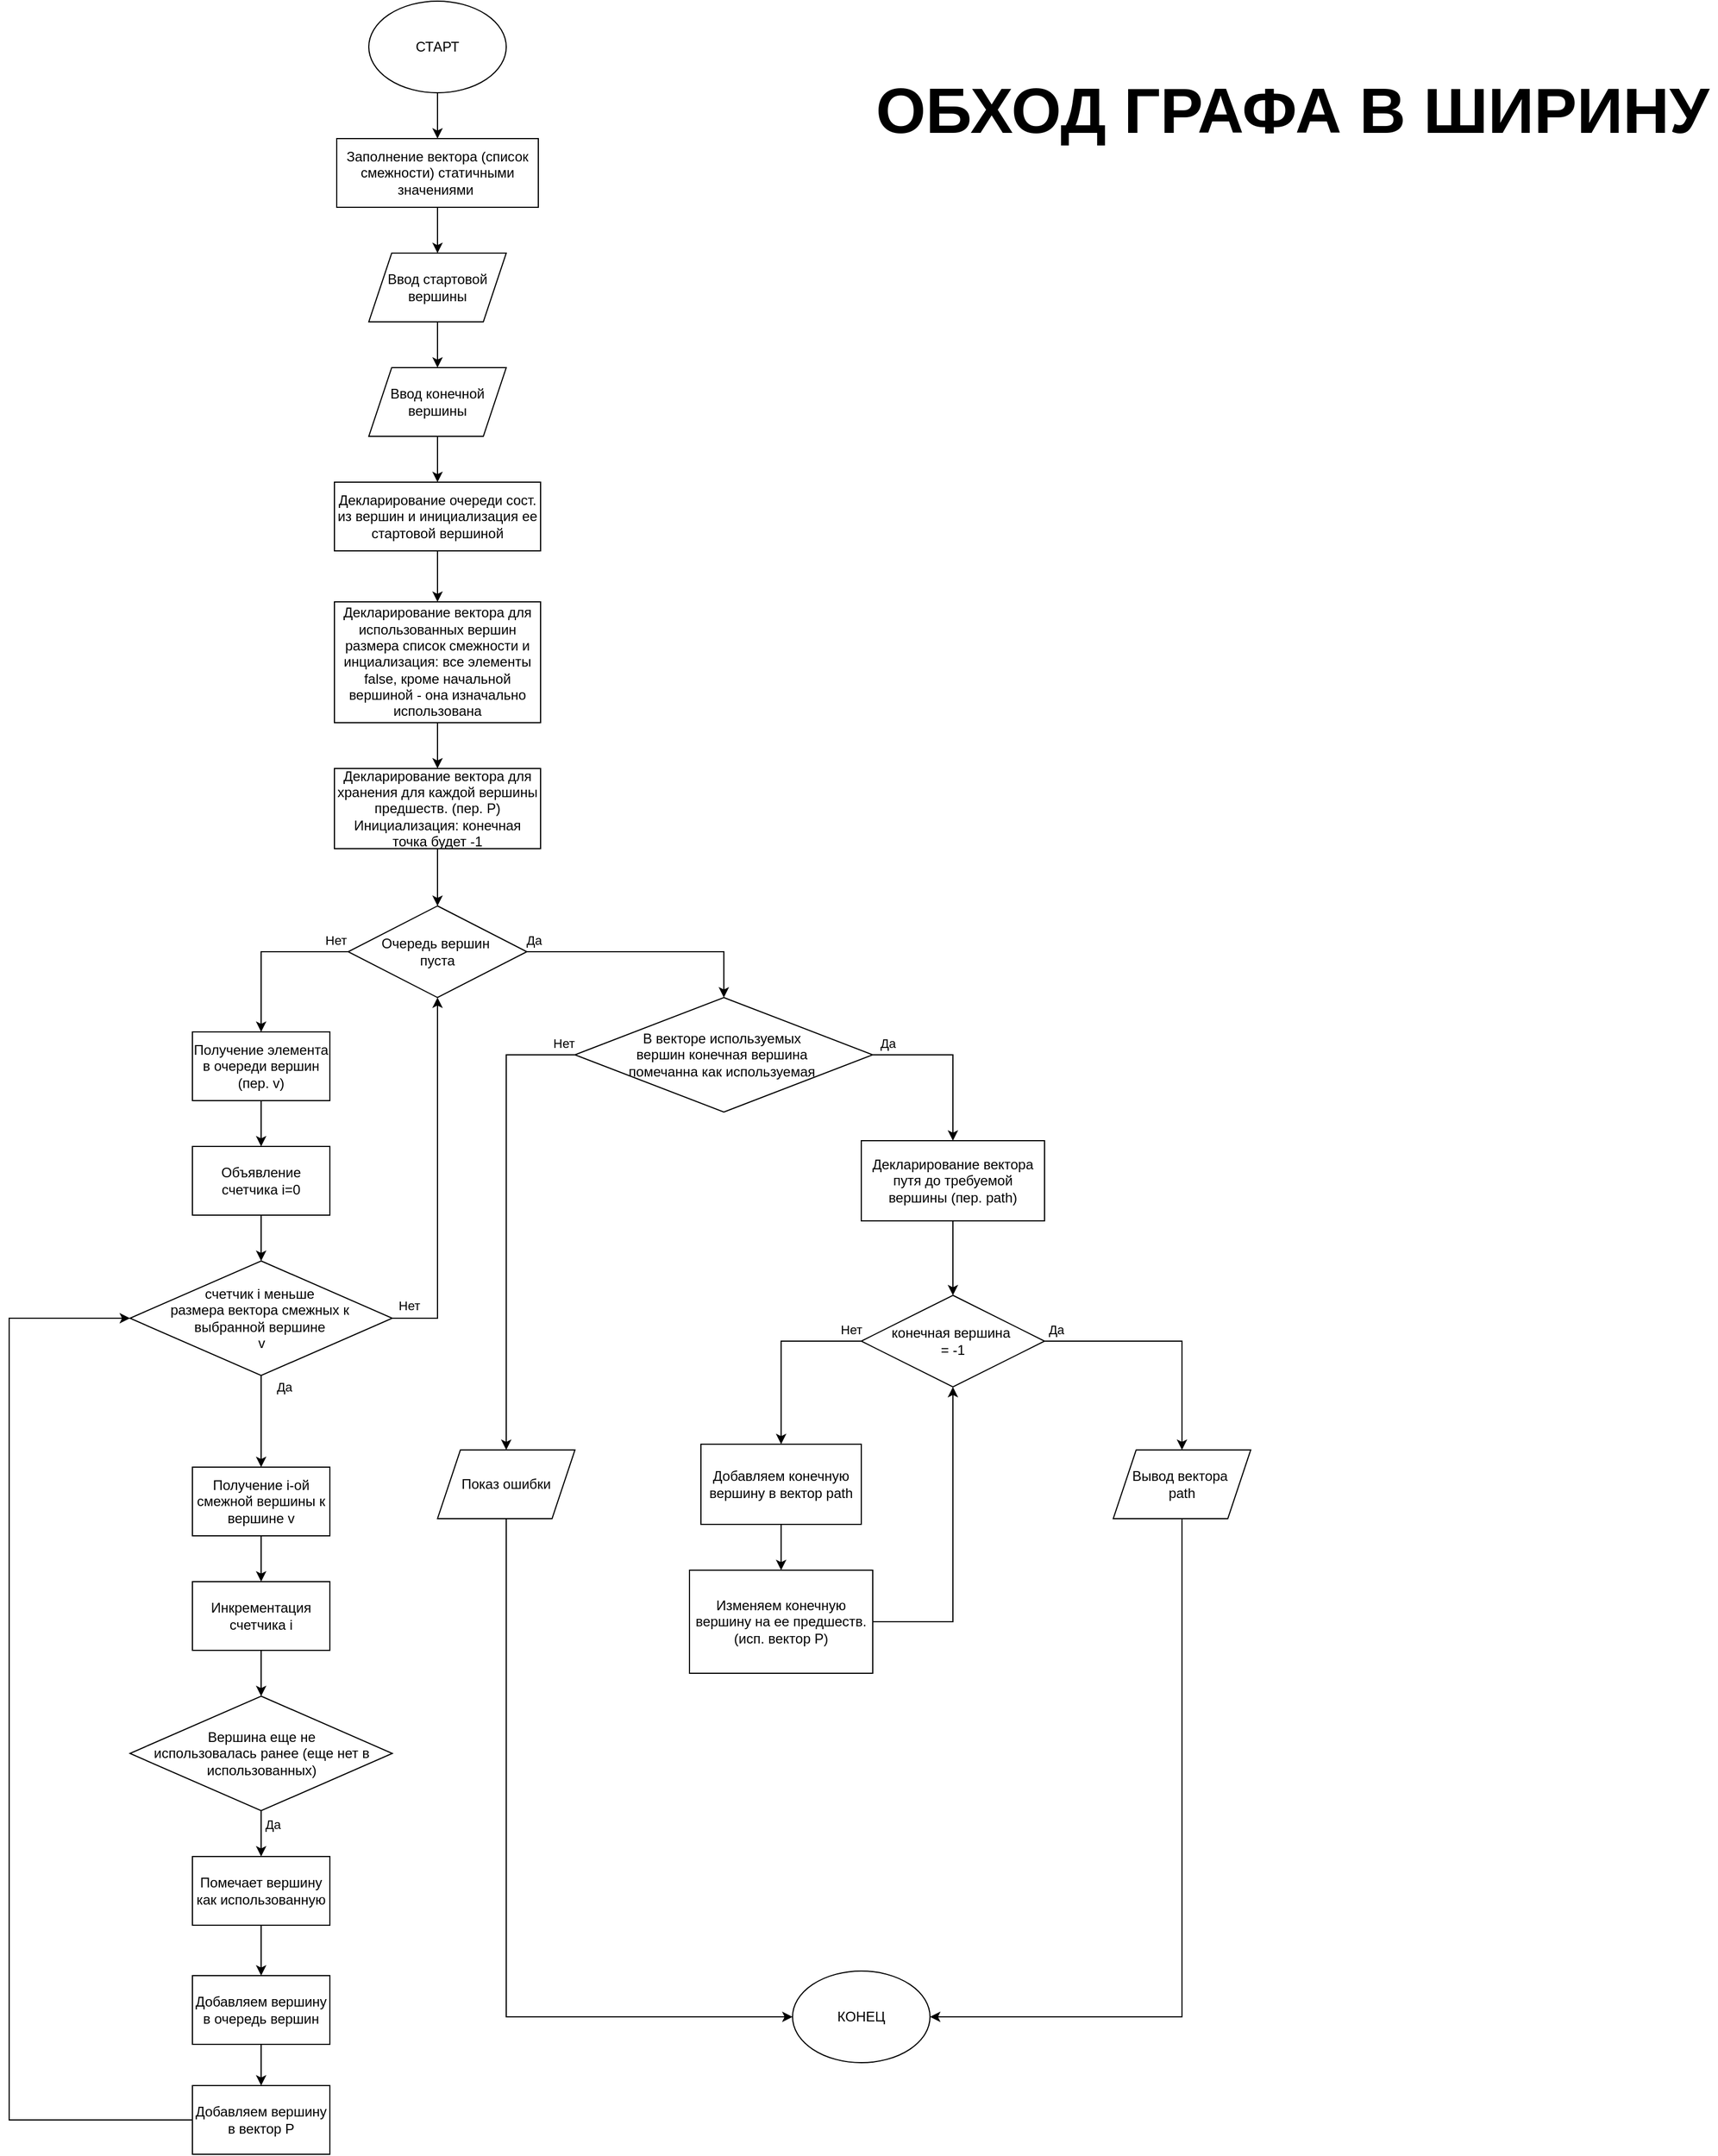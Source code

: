<mxfile version="24.2.5" type="device">
  <diagram name="Страница — 1" id="pnTk2gX4rgAp5JiaQagt">
    <mxGraphModel dx="1173" dy="695" grid="1" gridSize="32" guides="1" tooltips="1" connect="1" arrows="1" fold="1" page="1" pageScale="1" pageWidth="827" pageHeight="1169" math="0" shadow="0">
      <root>
        <mxCell id="0" />
        <mxCell id="1" parent="0" />
        <mxCell id="0xJNkzR_WOn_rcbIheBu-6" style="edgeStyle=orthogonalEdgeStyle;rounded=0;orthogonalLoop=1;jettySize=auto;html=1;entryX=0.5;entryY=0;entryDx=0;entryDy=0;" parent="1" source="0xJNkzR_WOn_rcbIheBu-1" target="0xJNkzR_WOn_rcbIheBu-2" edge="1">
          <mxGeometry relative="1" as="geometry" />
        </mxCell>
        <mxCell id="0xJNkzR_WOn_rcbIheBu-1" value="СТАРТ" style="ellipse;whiteSpace=wrap;html=1;" parent="1" vertex="1">
          <mxGeometry x="354" y="30" width="120" height="80" as="geometry" />
        </mxCell>
        <mxCell id="0xJNkzR_WOn_rcbIheBu-7" style="edgeStyle=orthogonalEdgeStyle;rounded=0;orthogonalLoop=1;jettySize=auto;html=1;" parent="1" source="0xJNkzR_WOn_rcbIheBu-2" target="0xJNkzR_WOn_rcbIheBu-4" edge="1">
          <mxGeometry relative="1" as="geometry" />
        </mxCell>
        <mxCell id="0xJNkzR_WOn_rcbIheBu-2" value="Заполнение вектора (список смежности) статичными значениями&amp;nbsp;" style="rounded=0;whiteSpace=wrap;html=1;" parent="1" vertex="1">
          <mxGeometry x="326" y="150" width="176" height="60" as="geometry" />
        </mxCell>
        <mxCell id="0xJNkzR_WOn_rcbIheBu-10" value="" style="edgeStyle=orthogonalEdgeStyle;rounded=0;orthogonalLoop=1;jettySize=auto;html=1;" parent="1" source="0xJNkzR_WOn_rcbIheBu-4" target="0xJNkzR_WOn_rcbIheBu-5" edge="1">
          <mxGeometry relative="1" as="geometry" />
        </mxCell>
        <mxCell id="0xJNkzR_WOn_rcbIheBu-4" value="Ввод стартовой вершины" style="shape=parallelogram;perimeter=parallelogramPerimeter;whiteSpace=wrap;html=1;fixedSize=1;" parent="1" vertex="1">
          <mxGeometry x="354" y="250" width="120" height="60" as="geometry" />
        </mxCell>
        <mxCell id="0xJNkzR_WOn_rcbIheBu-12" style="edgeStyle=orthogonalEdgeStyle;rounded=0;orthogonalLoop=1;jettySize=auto;html=1;entryX=0.5;entryY=0;entryDx=0;entryDy=0;" parent="1" source="0xJNkzR_WOn_rcbIheBu-5" target="0xJNkzR_WOn_rcbIheBu-11" edge="1">
          <mxGeometry relative="1" as="geometry" />
        </mxCell>
        <mxCell id="0xJNkzR_WOn_rcbIheBu-5" value="Ввод конечной вершины" style="shape=parallelogram;perimeter=parallelogramPerimeter;whiteSpace=wrap;html=1;fixedSize=1;" parent="1" vertex="1">
          <mxGeometry x="354" y="350" width="120" height="60" as="geometry" />
        </mxCell>
        <mxCell id="0xJNkzR_WOn_rcbIheBu-14" value="" style="edgeStyle=orthogonalEdgeStyle;rounded=0;orthogonalLoop=1;jettySize=auto;html=1;" parent="1" source="0xJNkzR_WOn_rcbIheBu-11" target="0xJNkzR_WOn_rcbIheBu-13" edge="1">
          <mxGeometry relative="1" as="geometry" />
        </mxCell>
        <mxCell id="0xJNkzR_WOn_rcbIheBu-11" value="Декларирование очереди сост&lt;span style=&quot;background-color: initial;&quot;&gt;. из вершин и инициализация ее стартовой вершиной&lt;/span&gt;" style="rounded=0;whiteSpace=wrap;html=1;" parent="1" vertex="1">
          <mxGeometry x="324" y="450" width="180" height="60" as="geometry" />
        </mxCell>
        <mxCell id="0xJNkzR_WOn_rcbIheBu-16" value="" style="edgeStyle=orthogonalEdgeStyle;rounded=0;orthogonalLoop=1;jettySize=auto;html=1;" parent="1" source="0xJNkzR_WOn_rcbIheBu-13" target="0xJNkzR_WOn_rcbIheBu-15" edge="1">
          <mxGeometry relative="1" as="geometry" />
        </mxCell>
        <mxCell id="0xJNkzR_WOn_rcbIheBu-13" value="Декларирование вектора для использованных вершин размера список смежности и инциализация: все элементы false, кроме начальной вершиной - она изначально использована" style="rounded=0;whiteSpace=wrap;html=1;" parent="1" vertex="1">
          <mxGeometry x="324" y="554.5" width="180" height="105.5" as="geometry" />
        </mxCell>
        <mxCell id="0xJNkzR_WOn_rcbIheBu-18" value="" style="edgeStyle=orthogonalEdgeStyle;rounded=0;orthogonalLoop=1;jettySize=auto;html=1;" parent="1" source="0xJNkzR_WOn_rcbIheBu-15" target="0xJNkzR_WOn_rcbIheBu-17" edge="1">
          <mxGeometry relative="1" as="geometry" />
        </mxCell>
        <mxCell id="0xJNkzR_WOn_rcbIheBu-15" value="Декларирование вектора для хранения для каждой вершины предшеств. (пер. P) Инициализация: конечная точка будет -1" style="rounded=0;whiteSpace=wrap;html=1;" parent="1" vertex="1">
          <mxGeometry x="324" y="700" width="180" height="70" as="geometry" />
        </mxCell>
        <mxCell id="0xJNkzR_WOn_rcbIheBu-24" style="edgeStyle=orthogonalEdgeStyle;rounded=0;orthogonalLoop=1;jettySize=auto;html=1;entryX=0.5;entryY=0;entryDx=0;entryDy=0;" parent="1" source="0xJNkzR_WOn_rcbIheBu-17" target="0xJNkzR_WOn_rcbIheBu-19" edge="1">
          <mxGeometry relative="1" as="geometry" />
        </mxCell>
        <mxCell id="0xJNkzR_WOn_rcbIheBu-29" value="Нет" style="edgeLabel;html=1;align=center;verticalAlign=middle;resizable=0;points=[];" parent="0xJNkzR_WOn_rcbIheBu-24" vertex="1" connectable="0">
          <mxGeometry x="-0.717" y="-2" relative="1" as="geometry">
            <mxPoint x="9" y="-8" as="offset" />
          </mxGeometry>
        </mxCell>
        <mxCell id="0xJNkzR_WOn_rcbIheBu-53" style="edgeStyle=orthogonalEdgeStyle;rounded=0;orthogonalLoop=1;jettySize=auto;html=1;entryX=0.5;entryY=0;entryDx=0;entryDy=0;" parent="1" source="0xJNkzR_WOn_rcbIheBu-17" target="0xJNkzR_WOn_rcbIheBu-52" edge="1">
          <mxGeometry relative="1" as="geometry" />
        </mxCell>
        <mxCell id="0xJNkzR_WOn_rcbIheBu-76" value="Да" style="edgeLabel;html=1;align=center;verticalAlign=middle;resizable=0;points=[];" parent="0xJNkzR_WOn_rcbIheBu-53" vertex="1" connectable="0">
          <mxGeometry x="-0.883" relative="1" as="geometry">
            <mxPoint x="-7" y="-10" as="offset" />
          </mxGeometry>
        </mxCell>
        <mxCell id="0xJNkzR_WOn_rcbIheBu-17" value="Очередь вершин&amp;nbsp;&lt;div&gt;пуста&lt;/div&gt;" style="rhombus;whiteSpace=wrap;html=1;" parent="1" vertex="1">
          <mxGeometry x="336" y="820" width="156" height="80" as="geometry" />
        </mxCell>
        <mxCell id="0xJNkzR_WOn_rcbIheBu-25" value="" style="edgeStyle=orthogonalEdgeStyle;rounded=0;orthogonalLoop=1;jettySize=auto;html=1;" parent="1" source="0xJNkzR_WOn_rcbIheBu-19" target="0xJNkzR_WOn_rcbIheBu-21" edge="1">
          <mxGeometry relative="1" as="geometry" />
        </mxCell>
        <mxCell id="0xJNkzR_WOn_rcbIheBu-19" value="Получение элемента в очереди вершин (пер. v)" style="rounded=0;whiteSpace=wrap;html=1;" parent="1" vertex="1">
          <mxGeometry x="200" y="930" width="120" height="60" as="geometry" />
        </mxCell>
        <mxCell id="0xJNkzR_WOn_rcbIheBu-26" value="" style="edgeStyle=orthogonalEdgeStyle;rounded=0;orthogonalLoop=1;jettySize=auto;html=1;" parent="1" source="0xJNkzR_WOn_rcbIheBu-21" target="0xJNkzR_WOn_rcbIheBu-23" edge="1">
          <mxGeometry relative="1" as="geometry" />
        </mxCell>
        <mxCell id="0xJNkzR_WOn_rcbIheBu-21" value="Объявление счетчика i=0" style="rounded=0;whiteSpace=wrap;html=1;" parent="1" vertex="1">
          <mxGeometry x="200" y="1030" width="120" height="60" as="geometry" />
        </mxCell>
        <mxCell id="0xJNkzR_WOn_rcbIheBu-27" style="edgeStyle=orthogonalEdgeStyle;rounded=0;orthogonalLoop=1;jettySize=auto;html=1;entryX=0.5;entryY=1;entryDx=0;entryDy=0;" parent="1" source="0xJNkzR_WOn_rcbIheBu-23" target="0xJNkzR_WOn_rcbIheBu-17" edge="1">
          <mxGeometry relative="1" as="geometry">
            <Array as="points">
              <mxPoint x="414" y="1180" />
            </Array>
          </mxGeometry>
        </mxCell>
        <mxCell id="0xJNkzR_WOn_rcbIheBu-28" value="Нет" style="edgeLabel;html=1;align=center;verticalAlign=middle;resizable=0;points=[];" parent="0xJNkzR_WOn_rcbIheBu-27" vertex="1" connectable="0">
          <mxGeometry x="-0.911" y="2" relative="1" as="geometry">
            <mxPoint y="-9" as="offset" />
          </mxGeometry>
        </mxCell>
        <mxCell id="0xJNkzR_WOn_rcbIheBu-35" value="" style="edgeStyle=orthogonalEdgeStyle;rounded=0;orthogonalLoop=1;jettySize=auto;html=1;" parent="1" source="0xJNkzR_WOn_rcbIheBu-23" target="0xJNkzR_WOn_rcbIheBu-30" edge="1">
          <mxGeometry relative="1" as="geometry">
            <Array as="points">
              <mxPoint x="260" y="1280" />
              <mxPoint x="260" y="1280" />
            </Array>
          </mxGeometry>
        </mxCell>
        <mxCell id="0xJNkzR_WOn_rcbIheBu-36" value="Да" style="edgeLabel;html=1;align=center;verticalAlign=middle;resizable=0;points=[];" parent="0xJNkzR_WOn_rcbIheBu-35" vertex="1" connectable="0">
          <mxGeometry x="-0.715" relative="1" as="geometry">
            <mxPoint x="20" y="-2" as="offset" />
          </mxGeometry>
        </mxCell>
        <mxCell id="0xJNkzR_WOn_rcbIheBu-23" value="счетчик i меньше&amp;nbsp;&lt;div&gt;размера вектора смежных к&amp;nbsp;&lt;/div&gt;&lt;div&gt;выбранной вершине&amp;nbsp;&lt;/div&gt;&lt;div&gt;v&lt;/div&gt;" style="rhombus;whiteSpace=wrap;html=1;" parent="1" vertex="1">
          <mxGeometry x="145.5" y="1130" width="229" height="100" as="geometry" />
        </mxCell>
        <mxCell id="0xJNkzR_WOn_rcbIheBu-40" value="" style="edgeStyle=orthogonalEdgeStyle;rounded=0;orthogonalLoop=1;jettySize=auto;html=1;" parent="1" source="0xJNkzR_WOn_rcbIheBu-30" target="0xJNkzR_WOn_rcbIheBu-39" edge="1">
          <mxGeometry relative="1" as="geometry" />
        </mxCell>
        <mxCell id="0xJNkzR_WOn_rcbIheBu-30" value="Получение i-ой смежной вершины к вершине v" style="rounded=0;whiteSpace=wrap;html=1;" parent="1" vertex="1">
          <mxGeometry x="200" y="1310" width="120" height="60" as="geometry" />
        </mxCell>
        <mxCell id="0xJNkzR_WOn_rcbIheBu-43" value="" style="edgeStyle=orthogonalEdgeStyle;rounded=0;orthogonalLoop=1;jettySize=auto;html=1;" parent="1" source="0xJNkzR_WOn_rcbIheBu-39" target="0xJNkzR_WOn_rcbIheBu-42" edge="1">
          <mxGeometry relative="1" as="geometry" />
        </mxCell>
        <mxCell id="0xJNkzR_WOn_rcbIheBu-39" value="Инкрементация счетчика i" style="rounded=0;whiteSpace=wrap;html=1;" parent="1" vertex="1">
          <mxGeometry x="200" y="1410" width="120" height="60" as="geometry" />
        </mxCell>
        <mxCell id="0xJNkzR_WOn_rcbIheBu-45" value="" style="edgeStyle=orthogonalEdgeStyle;rounded=0;orthogonalLoop=1;jettySize=auto;html=1;" parent="1" source="0xJNkzR_WOn_rcbIheBu-42" target="0xJNkzR_WOn_rcbIheBu-44" edge="1">
          <mxGeometry relative="1" as="geometry" />
        </mxCell>
        <mxCell id="0xJNkzR_WOn_rcbIheBu-50" value="Да" style="edgeLabel;html=1;align=center;verticalAlign=middle;resizable=0;points=[];" parent="0xJNkzR_WOn_rcbIheBu-45" vertex="1" connectable="0">
          <mxGeometry x="-0.394" y="1" relative="1" as="geometry">
            <mxPoint x="9" as="offset" />
          </mxGeometry>
        </mxCell>
        <mxCell id="0xJNkzR_WOn_rcbIheBu-42" value="Вершина еще не&lt;div&gt;использовалась ранее (еще нет в использованных)&lt;/div&gt;" style="rhombus;whiteSpace=wrap;html=1;" parent="1" vertex="1">
          <mxGeometry x="145.5" y="1510" width="229" height="100" as="geometry" />
        </mxCell>
        <mxCell id="0xJNkzR_WOn_rcbIheBu-47" value="" style="edgeStyle=orthogonalEdgeStyle;rounded=0;orthogonalLoop=1;jettySize=auto;html=1;" parent="1" source="0xJNkzR_WOn_rcbIheBu-44" target="0xJNkzR_WOn_rcbIheBu-46" edge="1">
          <mxGeometry relative="1" as="geometry" />
        </mxCell>
        <mxCell id="0xJNkzR_WOn_rcbIheBu-44" value="Помечает вершину как использованную" style="rounded=0;whiteSpace=wrap;html=1;" parent="1" vertex="1">
          <mxGeometry x="200" y="1650" width="120" height="60" as="geometry" />
        </mxCell>
        <mxCell id="0xJNkzR_WOn_rcbIheBu-49" value="" style="edgeStyle=orthogonalEdgeStyle;rounded=0;orthogonalLoop=1;jettySize=auto;html=1;" parent="1" source="0xJNkzR_WOn_rcbIheBu-46" target="0xJNkzR_WOn_rcbIheBu-48" edge="1">
          <mxGeometry relative="1" as="geometry" />
        </mxCell>
        <mxCell id="0xJNkzR_WOn_rcbIheBu-46" value="Добавляем вершину в очередь вершин" style="rounded=0;whiteSpace=wrap;html=1;" parent="1" vertex="1">
          <mxGeometry x="200" y="1754" width="120" height="60" as="geometry" />
        </mxCell>
        <mxCell id="0xJNkzR_WOn_rcbIheBu-51" style="edgeStyle=orthogonalEdgeStyle;rounded=0;orthogonalLoop=1;jettySize=auto;html=1;" parent="1" source="0xJNkzR_WOn_rcbIheBu-48" target="0xJNkzR_WOn_rcbIheBu-23" edge="1">
          <mxGeometry relative="1" as="geometry">
            <Array as="points">
              <mxPoint x="40" y="1880" />
              <mxPoint x="40" y="1180" />
            </Array>
          </mxGeometry>
        </mxCell>
        <mxCell id="0xJNkzR_WOn_rcbIheBu-48" value="Добавляем вершину в вектор P" style="rounded=0;whiteSpace=wrap;html=1;" parent="1" vertex="1">
          <mxGeometry x="200" y="1850" width="120" height="60" as="geometry" />
        </mxCell>
        <mxCell id="0xJNkzR_WOn_rcbIheBu-55" style="edgeStyle=orthogonalEdgeStyle;rounded=0;orthogonalLoop=1;jettySize=auto;html=1;entryX=0.5;entryY=0;entryDx=0;entryDy=0;" parent="1" source="0xJNkzR_WOn_rcbIheBu-52" target="0xJNkzR_WOn_rcbIheBu-57" edge="1">
          <mxGeometry relative="1" as="geometry">
            <mxPoint x="474" y="1030.0" as="targetPoint" />
            <Array as="points">
              <mxPoint x="474" y="950" />
            </Array>
          </mxGeometry>
        </mxCell>
        <mxCell id="0xJNkzR_WOn_rcbIheBu-56" value="Нет" style="edgeLabel;html=1;align=center;verticalAlign=middle;resizable=0;points=[];" parent="0xJNkzR_WOn_rcbIheBu-55" vertex="1" connectable="0">
          <mxGeometry x="-0.64" relative="1" as="geometry">
            <mxPoint x="50" y="-23" as="offset" />
          </mxGeometry>
        </mxCell>
        <mxCell id="0xJNkzR_WOn_rcbIheBu-59" style="edgeStyle=orthogonalEdgeStyle;rounded=0;orthogonalLoop=1;jettySize=auto;html=1;" parent="1" source="0xJNkzR_WOn_rcbIheBu-52" target="0xJNkzR_WOn_rcbIheBu-58" edge="1">
          <mxGeometry relative="1" as="geometry">
            <Array as="points">
              <mxPoint x="864" y="950" />
            </Array>
          </mxGeometry>
        </mxCell>
        <mxCell id="0xJNkzR_WOn_rcbIheBu-60" value="Да" style="edgeLabel;html=1;align=center;verticalAlign=middle;resizable=0;points=[];" parent="0xJNkzR_WOn_rcbIheBu-59" vertex="1" connectable="0">
          <mxGeometry x="-0.391" y="-4" relative="1" as="geometry">
            <mxPoint x="-31" y="-14" as="offset" />
          </mxGeometry>
        </mxCell>
        <mxCell id="0xJNkzR_WOn_rcbIheBu-52" value="В векторе используемых&amp;nbsp;&lt;div&gt;вершин конечная вершина&amp;nbsp;&lt;/div&gt;&lt;div&gt;помечанна как используемая&amp;nbsp;&lt;/div&gt;" style="rhombus;whiteSpace=wrap;html=1;" parent="1" vertex="1">
          <mxGeometry x="534" y="900" width="260" height="100" as="geometry" />
        </mxCell>
        <mxCell id="0xJNkzR_WOn_rcbIheBu-75" style="edgeStyle=orthogonalEdgeStyle;rounded=0;orthogonalLoop=1;jettySize=auto;html=1;entryX=0;entryY=0.5;entryDx=0;entryDy=0;" parent="1" source="0xJNkzR_WOn_rcbIheBu-57" target="0xJNkzR_WOn_rcbIheBu-73" edge="1">
          <mxGeometry relative="1" as="geometry">
            <Array as="points">
              <mxPoint x="474" y="1790" />
            </Array>
          </mxGeometry>
        </mxCell>
        <mxCell id="0xJNkzR_WOn_rcbIheBu-57" value="Показ ошибки" style="shape=parallelogram;perimeter=parallelogramPerimeter;whiteSpace=wrap;html=1;fixedSize=1;" parent="1" vertex="1">
          <mxGeometry x="414" y="1295" width="120" height="60" as="geometry" />
        </mxCell>
        <mxCell id="0xJNkzR_WOn_rcbIheBu-63" value="" style="edgeStyle=orthogonalEdgeStyle;rounded=0;orthogonalLoop=1;jettySize=auto;html=1;" parent="1" source="0xJNkzR_WOn_rcbIheBu-58" target="0xJNkzR_WOn_rcbIheBu-62" edge="1">
          <mxGeometry relative="1" as="geometry" />
        </mxCell>
        <mxCell id="0xJNkzR_WOn_rcbIheBu-58" value="Декларирование вектора путя до требуемой вершины (пер. path)" style="rounded=0;whiteSpace=wrap;html=1;" parent="1" vertex="1">
          <mxGeometry x="784" y="1025" width="160" height="70" as="geometry" />
        </mxCell>
        <mxCell id="0xJNkzR_WOn_rcbIheBu-65" style="edgeStyle=orthogonalEdgeStyle;rounded=0;orthogonalLoop=1;jettySize=auto;html=1;entryX=0.5;entryY=0;entryDx=0;entryDy=0;" parent="1" source="0xJNkzR_WOn_rcbIheBu-62" target="0xJNkzR_WOn_rcbIheBu-64" edge="1">
          <mxGeometry relative="1" as="geometry">
            <Array as="points">
              <mxPoint x="714" y="1200" />
            </Array>
          </mxGeometry>
        </mxCell>
        <mxCell id="0xJNkzR_WOn_rcbIheBu-66" value="Нет" style="edgeLabel;html=1;align=center;verticalAlign=middle;resizable=0;points=[];" parent="0xJNkzR_WOn_rcbIheBu-65" vertex="1" connectable="0">
          <mxGeometry x="-0.707" y="3" relative="1" as="geometry">
            <mxPoint x="14" y="-13" as="offset" />
          </mxGeometry>
        </mxCell>
        <mxCell id="0xJNkzR_WOn_rcbIheBu-71" style="edgeStyle=orthogonalEdgeStyle;rounded=0;orthogonalLoop=1;jettySize=auto;html=1;entryX=0.5;entryY=0;entryDx=0;entryDy=0;" parent="1" source="0xJNkzR_WOn_rcbIheBu-62" target="0xJNkzR_WOn_rcbIheBu-70" edge="1">
          <mxGeometry relative="1" as="geometry" />
        </mxCell>
        <mxCell id="0xJNkzR_WOn_rcbIheBu-72" value="Да" style="edgeLabel;html=1;align=center;verticalAlign=middle;resizable=0;points=[];" parent="0xJNkzR_WOn_rcbIheBu-71" vertex="1" connectable="0">
          <mxGeometry x="-0.593" y="1" relative="1" as="geometry">
            <mxPoint x="-34" y="-9" as="offset" />
          </mxGeometry>
        </mxCell>
        <mxCell id="0xJNkzR_WOn_rcbIheBu-62" value="конечная вершина&amp;nbsp;&lt;div&gt;= -1&lt;/div&gt;" style="rhombus;whiteSpace=wrap;html=1;" parent="1" vertex="1">
          <mxGeometry x="784" y="1160" width="160" height="80" as="geometry" />
        </mxCell>
        <mxCell id="0xJNkzR_WOn_rcbIheBu-68" value="" style="edgeStyle=orthogonalEdgeStyle;rounded=0;orthogonalLoop=1;jettySize=auto;html=1;" parent="1" source="0xJNkzR_WOn_rcbIheBu-64" target="0xJNkzR_WOn_rcbIheBu-67" edge="1">
          <mxGeometry relative="1" as="geometry" />
        </mxCell>
        <mxCell id="0xJNkzR_WOn_rcbIheBu-64" value="Добавляем конечную вершину в вектор path" style="rounded=0;whiteSpace=wrap;html=1;" parent="1" vertex="1">
          <mxGeometry x="644" y="1290" width="140" height="70" as="geometry" />
        </mxCell>
        <mxCell id="0xJNkzR_WOn_rcbIheBu-69" style="edgeStyle=orthogonalEdgeStyle;rounded=0;orthogonalLoop=1;jettySize=auto;html=1;entryX=0.5;entryY=1;entryDx=0;entryDy=0;" parent="1" source="0xJNkzR_WOn_rcbIheBu-67" target="0xJNkzR_WOn_rcbIheBu-62" edge="1">
          <mxGeometry relative="1" as="geometry">
            <Array as="points">
              <mxPoint x="864" y="1445" />
            </Array>
          </mxGeometry>
        </mxCell>
        <mxCell id="0xJNkzR_WOn_rcbIheBu-67" value="Изменяем конечную вершину на ее предшеств. (исп. вектор P)" style="rounded=0;whiteSpace=wrap;html=1;" parent="1" vertex="1">
          <mxGeometry x="634" y="1400" width="160" height="90" as="geometry" />
        </mxCell>
        <mxCell id="0xJNkzR_WOn_rcbIheBu-74" style="edgeStyle=orthogonalEdgeStyle;rounded=0;orthogonalLoop=1;jettySize=auto;html=1;entryX=1;entryY=0.5;entryDx=0;entryDy=0;" parent="1" source="0xJNkzR_WOn_rcbIheBu-70" target="0xJNkzR_WOn_rcbIheBu-73" edge="1">
          <mxGeometry relative="1" as="geometry">
            <Array as="points">
              <mxPoint x="1064" y="1790" />
            </Array>
          </mxGeometry>
        </mxCell>
        <mxCell id="0xJNkzR_WOn_rcbIheBu-70" value="Вывод вектора&amp;nbsp;&lt;div&gt;path&lt;/div&gt;" style="shape=parallelogram;perimeter=parallelogramPerimeter;whiteSpace=wrap;html=1;fixedSize=1;" parent="1" vertex="1">
          <mxGeometry x="1004" y="1295" width="120" height="60" as="geometry" />
        </mxCell>
        <mxCell id="0xJNkzR_WOn_rcbIheBu-73" value="КОНЕЦ" style="ellipse;whiteSpace=wrap;html=1;" parent="1" vertex="1">
          <mxGeometry x="724" y="1750" width="120" height="80" as="geometry" />
        </mxCell>
        <mxCell id="0xJNkzR_WOn_rcbIheBu-78" value="ОБХОД ГРАФА В ШИРИНУ" style="text;html=1;align=center;verticalAlign=middle;whiteSpace=wrap;rounded=0;fontSize=56;fontStyle=1" parent="1" vertex="1">
          <mxGeometry x="790" y="110" width="741" height="30" as="geometry" />
        </mxCell>
      </root>
    </mxGraphModel>
  </diagram>
</mxfile>
